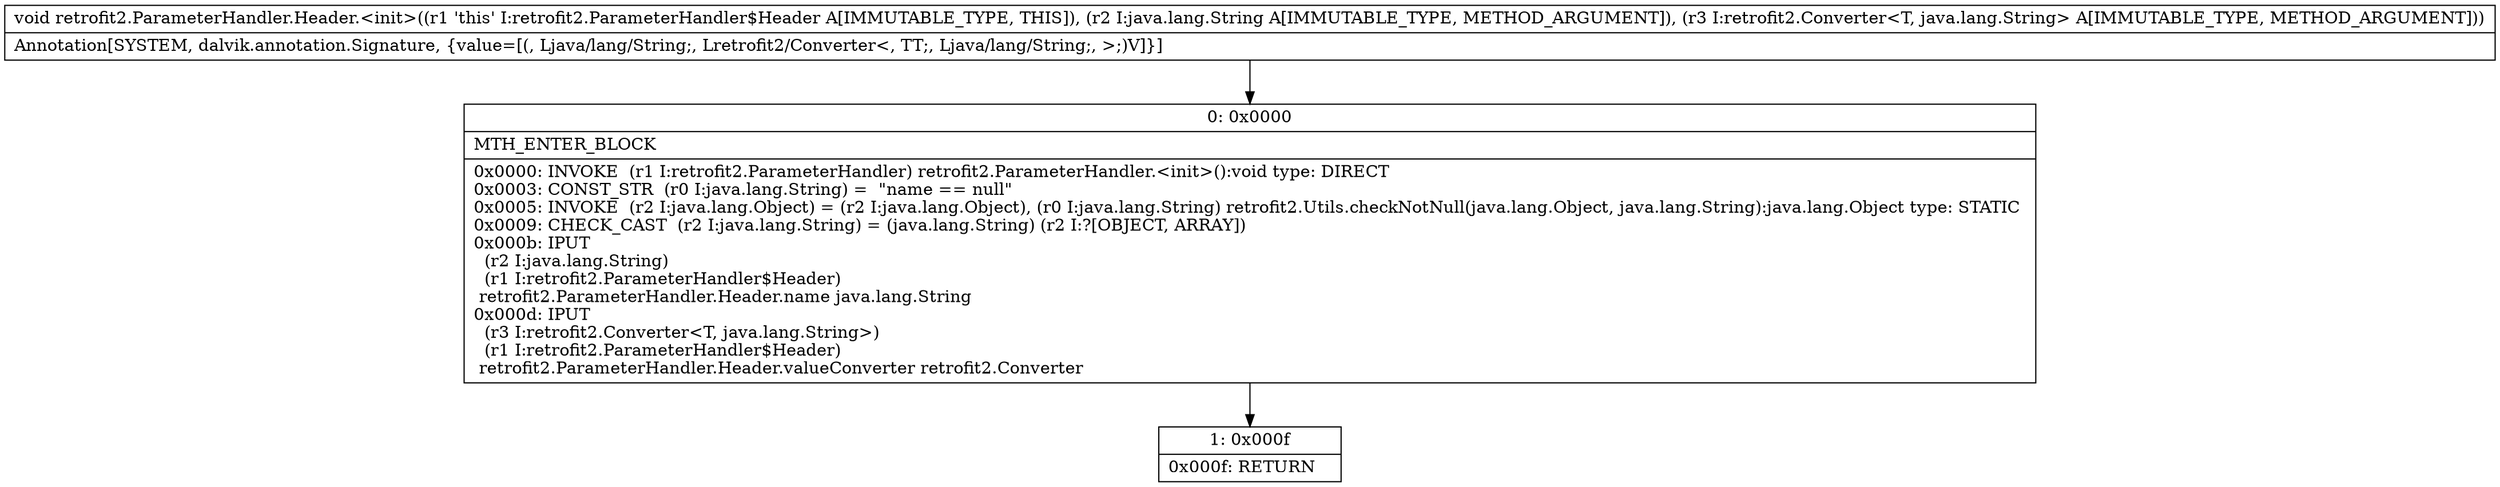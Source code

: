 digraph "CFG forretrofit2.ParameterHandler.Header.\<init\>(Ljava\/lang\/String;Lretrofit2\/Converter;)V" {
Node_0 [shape=record,label="{0\:\ 0x0000|MTH_ENTER_BLOCK\l|0x0000: INVOKE  (r1 I:retrofit2.ParameterHandler) retrofit2.ParameterHandler.\<init\>():void type: DIRECT \l0x0003: CONST_STR  (r0 I:java.lang.String) =  \"name == null\" \l0x0005: INVOKE  (r2 I:java.lang.Object) = (r2 I:java.lang.Object), (r0 I:java.lang.String) retrofit2.Utils.checkNotNull(java.lang.Object, java.lang.String):java.lang.Object type: STATIC \l0x0009: CHECK_CAST  (r2 I:java.lang.String) = (java.lang.String) (r2 I:?[OBJECT, ARRAY]) \l0x000b: IPUT  \l  (r2 I:java.lang.String)\l  (r1 I:retrofit2.ParameterHandler$Header)\l retrofit2.ParameterHandler.Header.name java.lang.String \l0x000d: IPUT  \l  (r3 I:retrofit2.Converter\<T, java.lang.String\>)\l  (r1 I:retrofit2.ParameterHandler$Header)\l retrofit2.ParameterHandler.Header.valueConverter retrofit2.Converter \l}"];
Node_1 [shape=record,label="{1\:\ 0x000f|0x000f: RETURN   \l}"];
MethodNode[shape=record,label="{void retrofit2.ParameterHandler.Header.\<init\>((r1 'this' I:retrofit2.ParameterHandler$Header A[IMMUTABLE_TYPE, THIS]), (r2 I:java.lang.String A[IMMUTABLE_TYPE, METHOD_ARGUMENT]), (r3 I:retrofit2.Converter\<T, java.lang.String\> A[IMMUTABLE_TYPE, METHOD_ARGUMENT]))  | Annotation[SYSTEM, dalvik.annotation.Signature, \{value=[(, Ljava\/lang\/String;, Lretrofit2\/Converter\<, TT;, Ljava\/lang\/String;, \>;)V]\}]\l}"];
MethodNode -> Node_0;
Node_0 -> Node_1;
}

